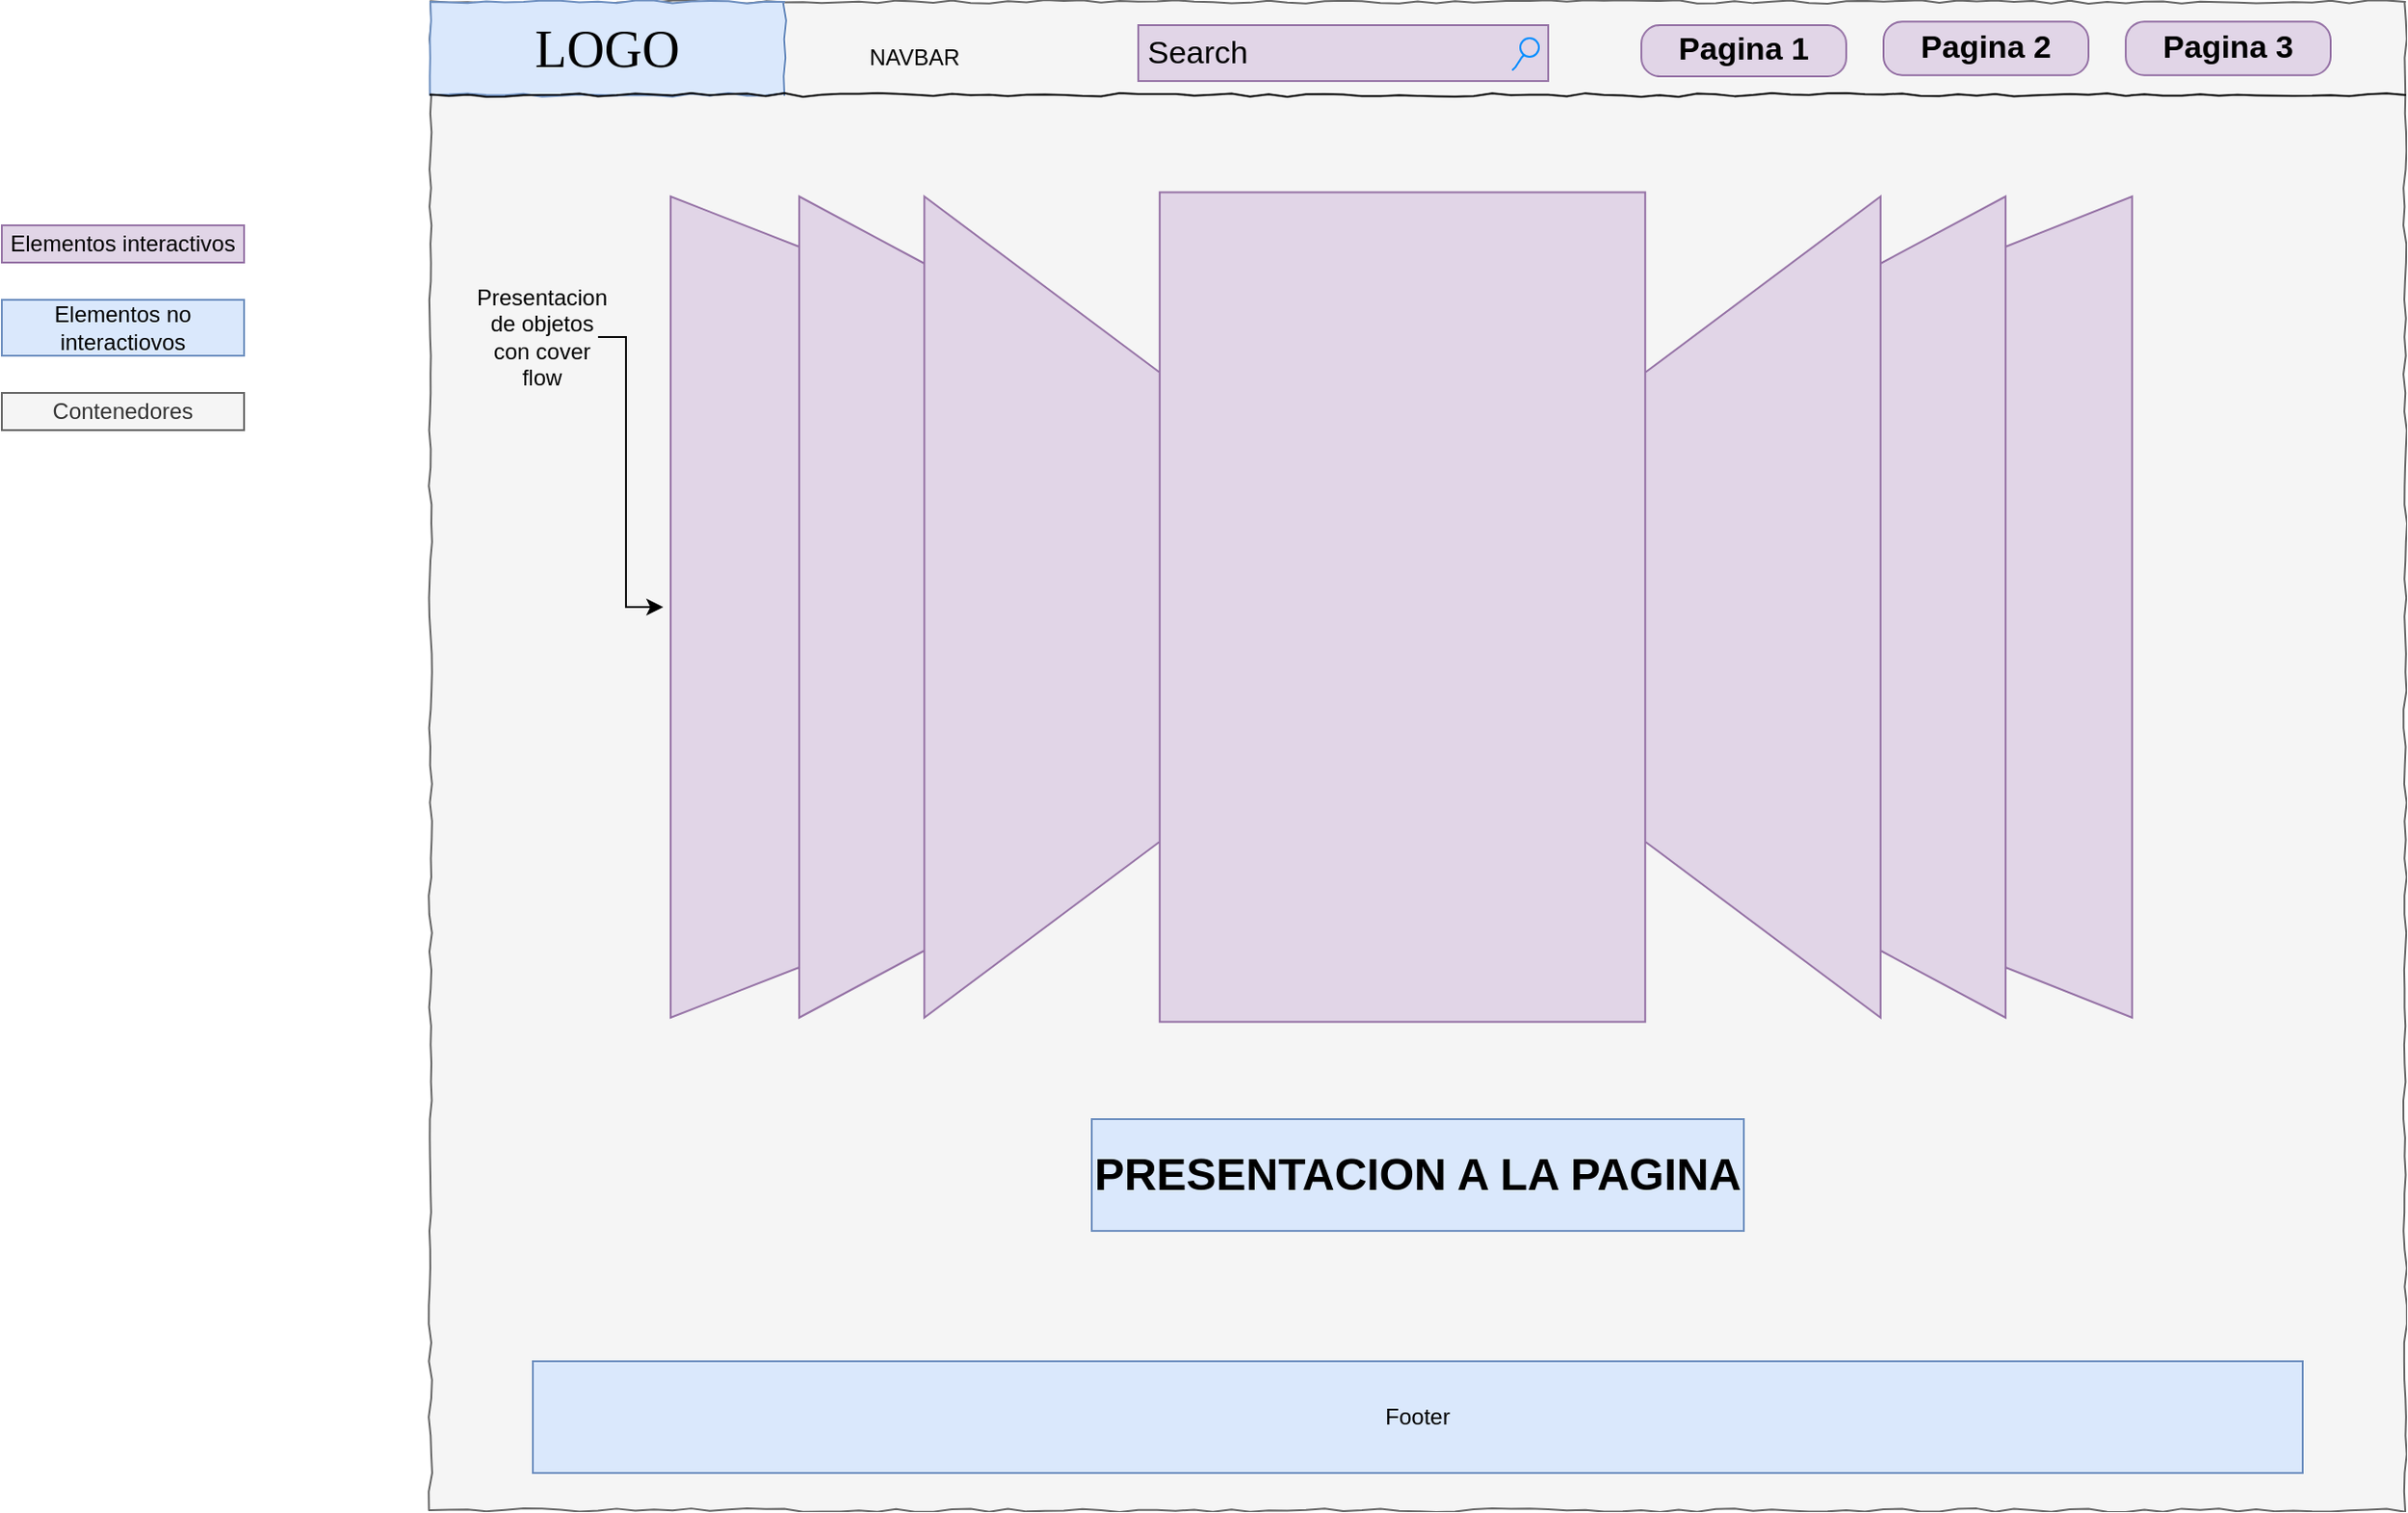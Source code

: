 <mxfile version="14.2.9" type="github">
  <diagram name="Page-1" id="03018318-947c-dd8e-b7a3-06fadd420f32">
    <mxGraphModel dx="2830" dy="912" grid="1" gridSize="10" guides="1" tooltips="1" connect="1" arrows="1" fold="1" page="1" pageScale="1" pageWidth="1100" pageHeight="850" background="#ffffff" math="0" shadow="0">
      <root>
        <mxCell id="0" />
        <mxCell id="1" parent="0" />
        <mxCell id="677b7b8949515195-1" value="" style="whiteSpace=wrap;html=1;rounded=0;shadow=0;labelBackgroundColor=none;strokeWidth=1;fontFamily=Verdana;fontSize=12;align=center;comic=1;fillColor=#f5f5f5;strokeColor=#666666;fontColor=#333333;" parent="1" vertex="1">
          <mxGeometry x="30" y="20" width="1060" height="810" as="geometry" />
        </mxCell>
        <mxCell id="677b7b8949515195-2" value="LOGO" style="whiteSpace=wrap;html=1;rounded=0;shadow=0;labelBackgroundColor=none;strokeWidth=1;fontFamily=Verdana;fontSize=28;align=center;comic=1;fillColor=#dae8fc;strokeColor=#6c8ebf;" parent="1" vertex="1">
          <mxGeometry x="30" y="20" width="190" height="50" as="geometry" />
        </mxCell>
        <mxCell id="677b7b8949515195-3" value="Search" style="strokeWidth=1;shadow=0;dashed=0;align=center;html=1;shape=mxgraph.mockup.forms.searchBox;strokeColor=#9673a6;mainText=;strokeColor2=#008cff;fontSize=17;align=left;spacingLeft=3;rounded=0;labelBackgroundColor=none;comic=1;fillColor=#e1d5e7;" parent="1" vertex="1">
          <mxGeometry x="410" y="32.5" width="220" height="30" as="geometry" />
        </mxCell>
        <mxCell id="677b7b8949515195-9" value="" style="line;strokeWidth=1;html=1;rounded=0;shadow=0;labelBackgroundColor=none;fillColor=none;fontFamily=Verdana;fontSize=14;fontColor=#000000;align=center;comic=1;" parent="1" vertex="1">
          <mxGeometry x="30" y="40" width="1060" height="60" as="geometry" />
        </mxCell>
        <mxCell id="1zA4hSaHcft5ZVAsJC8Z-3" value="NAVBAR" style="text;html=1;strokeColor=none;fillColor=none;align=center;verticalAlign=middle;whiteSpace=wrap;rounded=0;" vertex="1" parent="1">
          <mxGeometry x="270" y="40" width="40" height="20" as="geometry" />
        </mxCell>
        <mxCell id="1zA4hSaHcft5ZVAsJC8Z-23" value="&lt;div&gt;Pagina 1&lt;br&gt;&lt;/div&gt;" style="strokeWidth=1;shadow=0;dashed=0;align=center;html=1;shape=mxgraph.mockup.buttons.button;strokeColor=#9673a6;mainText=;buttonStyle=round;fontSize=17;fontStyle=1;fillColor=#e1d5e7;whiteSpace=wrap;" vertex="1" parent="1">
          <mxGeometry x="680" y="32.5" width="110" height="27.5" as="geometry" />
        </mxCell>
        <mxCell id="1zA4hSaHcft5ZVAsJC8Z-28" value="Pagina 2" style="strokeWidth=1;shadow=0;dashed=0;align=center;html=1;shape=mxgraph.mockup.buttons.button;strokeColor=#9673a6;mainText=;buttonStyle=round;fontSize=17;fontStyle=1;fillColor=#e1d5e7;whiteSpace=wrap;" vertex="1" parent="1">
          <mxGeometry x="810" y="30.63" width="110" height="28.75" as="geometry" />
        </mxCell>
        <mxCell id="1zA4hSaHcft5ZVAsJC8Z-29" value="Pagina 3" style="strokeWidth=1;shadow=0;dashed=0;align=center;html=1;shape=mxgraph.mockup.buttons.button;strokeColor=#9673a6;mainText=;buttonStyle=round;fontSize=17;fontStyle=1;fillColor=#e1d5e7;whiteSpace=wrap;" vertex="1" parent="1">
          <mxGeometry x="940" y="30.63" width="110" height="28.75" as="geometry" />
        </mxCell>
        <mxCell id="1zA4hSaHcft5ZVAsJC8Z-31" value="" style="verticalLabelPosition=bottom;shadow=0;dashed=0;align=center;html=1;verticalAlign=top;strokeWidth=1;shape=mxgraph.mockup.navigation.coverFlow;fillColor=#e1d5e7;strokeColor=#9673a6;" vertex="1" parent="1">
          <mxGeometry x="155" y="120" width="790" height="450" as="geometry" />
        </mxCell>
        <mxCell id="1zA4hSaHcft5ZVAsJC8Z-32" value="" style="rounded=0;whiteSpace=wrap;html=1;fillColor=#dae8fc;strokeColor=#6c8ebf;" vertex="1" parent="1">
          <mxGeometry x="85" y="750" width="950" height="60" as="geometry" />
        </mxCell>
        <mxCell id="1zA4hSaHcft5ZVAsJC8Z-33" value="&lt;h1&gt;PRESENTACION A LA PAGINA&lt;/h1&gt;" style="text;html=1;strokeColor=#6c8ebf;fillColor=#dae8fc;align=center;verticalAlign=middle;whiteSpace=wrap;rounded=0;" vertex="1" parent="1">
          <mxGeometry x="385" y="620" width="350" height="60" as="geometry" />
        </mxCell>
        <mxCell id="1zA4hSaHcft5ZVAsJC8Z-38" style="edgeStyle=orthogonalEdgeStyle;rounded=0;orthogonalLoop=1;jettySize=auto;html=1;" edge="1" parent="1" source="1zA4hSaHcft5ZVAsJC8Z-37" target="1zA4hSaHcft5ZVAsJC8Z-31">
          <mxGeometry relative="1" as="geometry">
            <Array as="points">
              <mxPoint x="135" y="200" />
              <mxPoint x="135" y="345" />
            </Array>
          </mxGeometry>
        </mxCell>
        <mxCell id="1zA4hSaHcft5ZVAsJC8Z-37" value="Presentacion de objetos con cover flow" style="text;html=1;strokeColor=none;fillColor=none;align=center;verticalAlign=middle;whiteSpace=wrap;rounded=0;" vertex="1" parent="1">
          <mxGeometry x="60" y="190" width="60" height="20" as="geometry" />
        </mxCell>
        <mxCell id="1zA4hSaHcft5ZVAsJC8Z-43" value="Footer" style="text;html=1;strokeColor=none;fillColor=none;align=center;verticalAlign=middle;whiteSpace=wrap;rounded=0;" vertex="1" parent="1">
          <mxGeometry x="540" y="770" width="40" height="20" as="geometry" />
        </mxCell>
        <mxCell id="1zA4hSaHcft5ZVAsJC8Z-44" value="Elementos interactivos" style="text;html=1;strokeColor=#9673a6;fillColor=#e1d5e7;align=center;verticalAlign=middle;whiteSpace=wrap;rounded=0;" vertex="1" parent="1">
          <mxGeometry x="-200" y="140" width="130" height="20" as="geometry" />
        </mxCell>
        <mxCell id="1zA4hSaHcft5ZVAsJC8Z-47" value="Elementos no interactiovos" style="text;html=1;strokeColor=#6c8ebf;fillColor=#dae8fc;align=center;verticalAlign=middle;whiteSpace=wrap;rounded=0;" vertex="1" parent="1">
          <mxGeometry x="-200" y="180" width="130" height="30" as="geometry" />
        </mxCell>
        <mxCell id="1zA4hSaHcft5ZVAsJC8Z-48" value="&lt;div&gt;Contenedores&lt;/div&gt;" style="text;html=1;align=center;verticalAlign=middle;whiteSpace=wrap;rounded=0;fillColor=#f5f5f5;strokeColor=#666666;fontColor=#333333;" vertex="1" parent="1">
          <mxGeometry x="-200" y="230" width="130" height="20" as="geometry" />
        </mxCell>
      </root>
    </mxGraphModel>
  </diagram>
</mxfile>
